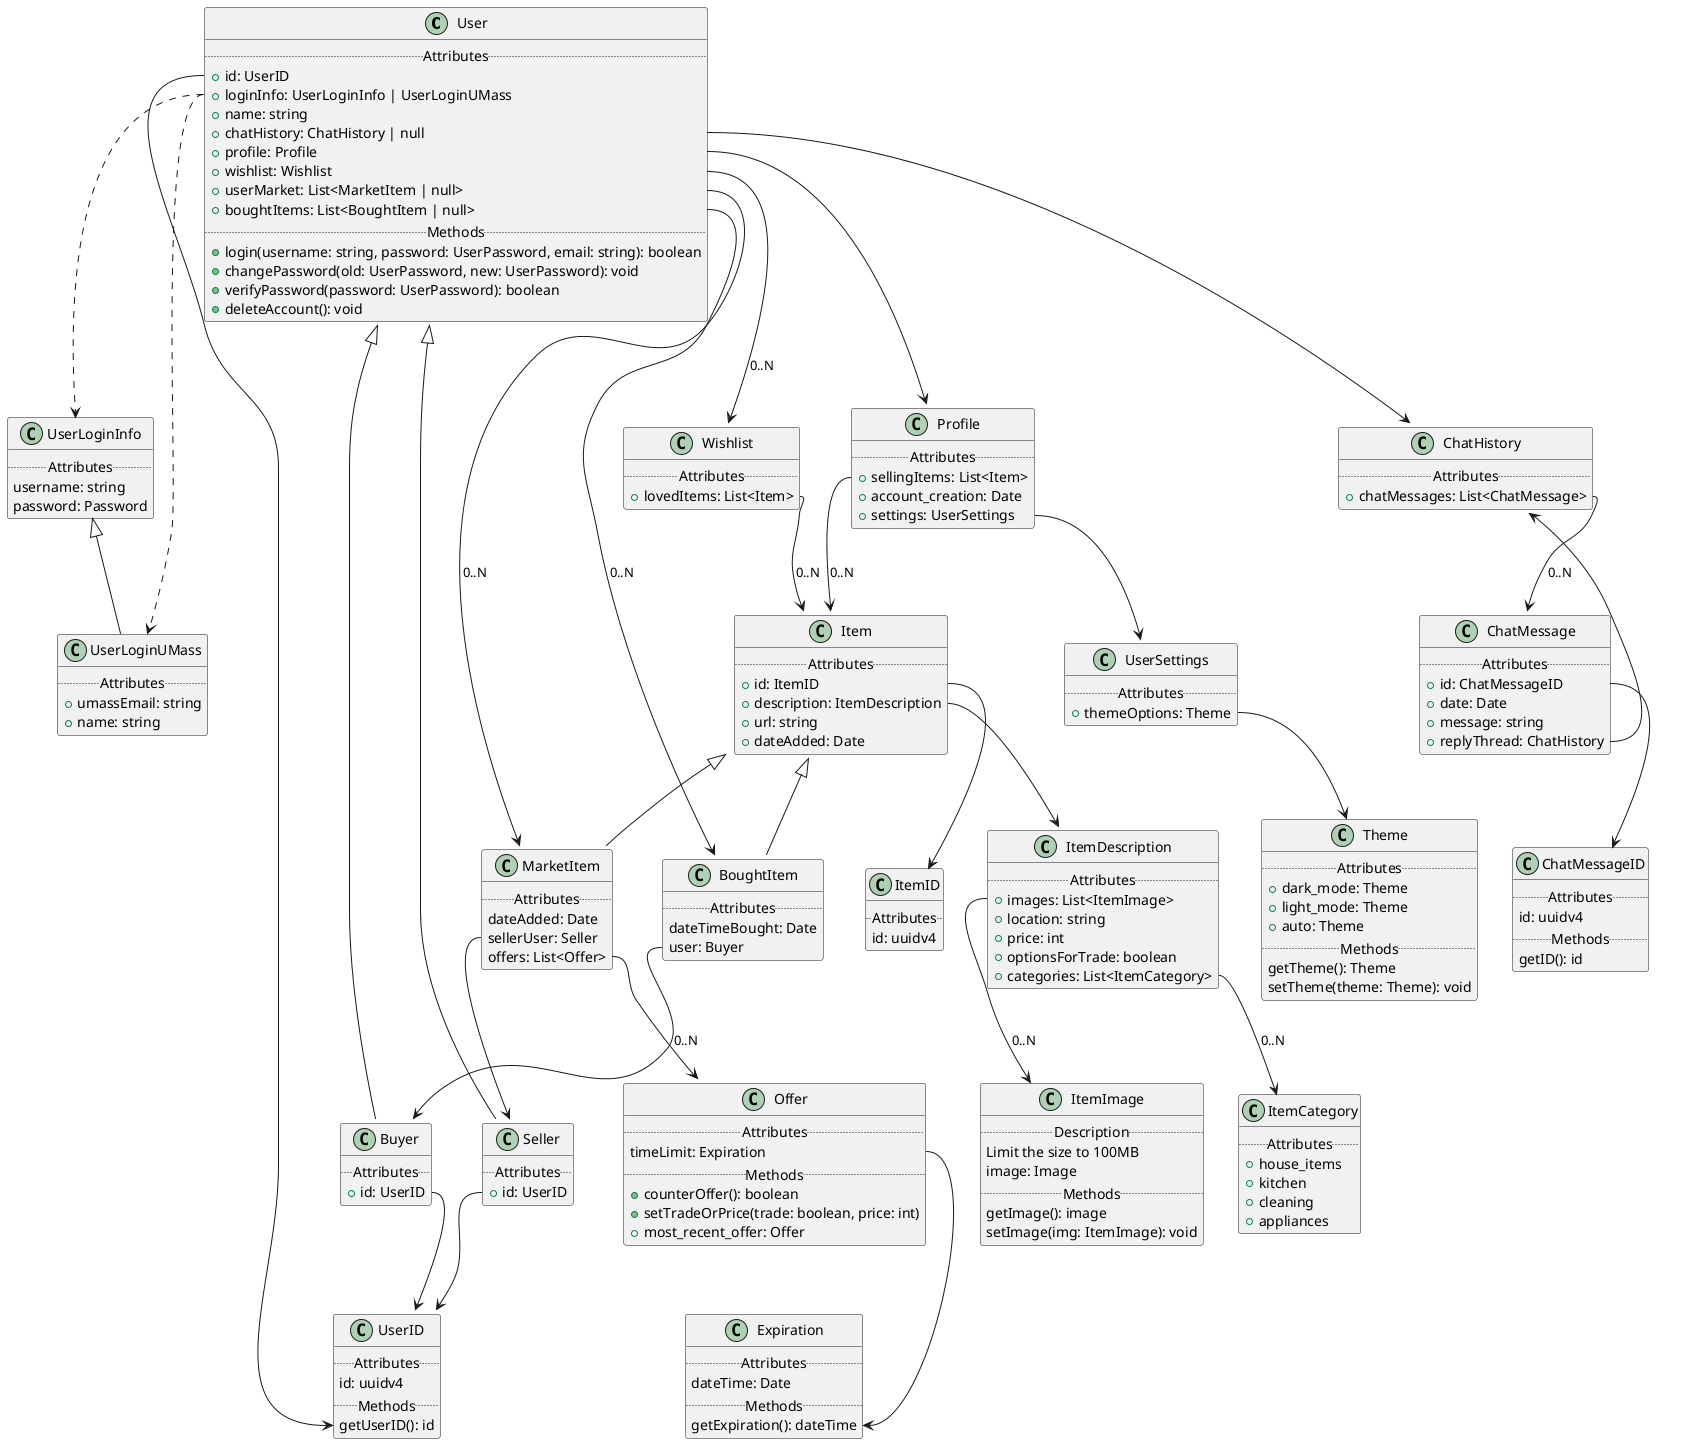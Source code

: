 /"Install PlantUML extension in VSCode for this"/

@startuml "Student Marketplace"

set separator none

class User {
  .. Attributes ..
  + id: UserID
  + loginInfo: UserLoginInfo | UserLoginUMass
  + name: string
  + chatHistory: ChatHistory | null
  + profile: Profile
  + wishlist: Wishlist
  + userMarket: List<MarketItem | null>
  + boughtItems: List<BoughtItem | null>
  .. Methods ..
  + login(username: string, password: UserPassword, email: string): boolean
  + changePassword(old: UserPassword, new: UserPassword): void
  + verifyPassword(password: UserPassword): boolean
  + deleteAccount(): void
}

class UserLoginInfo {
  .. Attributes ..
  username: string
  password: Password
}

class UserLoginUMass extends UserLoginInfo {
  .. Attributes ..
  + umassEmail: string
  + name: string
}

class UserID {
  .. Attributes ..
  id: uuidv4
  .. Methods ..
  getUserID(): id
}

class Buyer extends User {
  .. Attributes ..
  + id: UserID
}


class Seller extends User {
  .. Attributes ..
  + id: UserID
}



class Item {
  .. Attributes ..
  + id: ItemID
  + description: ItemDescription
  + url: string
  + dateAdded: Date
}

class MarketItem extends Item{
  .. Attributes ..
  dateAdded: Date
  sellerUser: Seller
  offers: List<Offer>
}

class BoughtItem extends Item {
  .. Attributes ..
  dateTimeBought: Date
  user: Buyer
}


class ItemID{
  .. Attributes ..
  id: uuidv4
}


class Wishlist {
  .. Attributes ..
  + lovedItems: List<Item>
}


class ItemDescription {
  .. Attributes ..
  + images: List<ItemImage>
  + location: string
  + price: int
  + optionsForTrade: boolean
  + categories: List<ItemCategory>
}


class ItemImage{
  .. Description ..
  Limit the size to 100MB
  image: Image
  .. Methods ..
  getImage(): image
  setImage(img: ItemImage): void
}


class ItemCategory {
  .. Attributes ..
  + house_items
  + kitchen
  + cleaning
  + appliances
}

class Profile {
  .. Attributes ..
  + sellingItems: List<Item>
  + account_creation: Date
  + settings: UserSettings
}


class ChatHistory {
  .. Attributes ..
  + chatMessages: List<ChatMessage>
}

class ChatMessage {
  .. Attributes ..
  + id: ChatMessageID
  + date: Date
  + message: string
  + replyThread: ChatHistory
}


class ChatMessageID {
  .. Attributes ..
  id: uuidv4
  .. Methods ..
  getID(): id
}


class UserSettings {
  .. Attributes ..
  + themeOptions: Theme
}


class Theme {
  .. Attributes ..
  + dark_mode: Theme
  + light_mode: Theme
  + auto: Theme
  .. Methods ..
  getTheme(): Theme
  setTheme(theme: Theme): void
}

class Offer {
  .. Attributes ..
  timeLimit: Expiration
  .. Methods ..
  + counterOffer(): boolean
  + setTradeOrPrice(trade: boolean, price: int)
  + most_recent_offer: Offer
}


class Expiration{
  .. Attributes ..
  dateTime: Date
  .. Methods ..
  getExpiration(): dateTime
}


User::id --> UserID::getUserID
User::loginInfo ..> UserLoginInfo
User::loginInfo ..> UserLoginUMass
User::chatHistory --> ChatHistory
User::userMarket --> MarketItem: "0..N"
User::wishlist --> Wishlist: "0..N"
User::boughtItems --> BoughtItem: "0..N"
User::profile --> Profile

Buyer::id --> UserID
Seller::id --> UserID

MarketItem::sellerUser --> Seller
MarketItem::offers --> Offer: "0..N"

BoughtItem::user --> Buyer

Item::id --> ItemID
Item::description --> ItemDescription

Wishlist::lovedItems --> Item: "0..N"

ItemDescription::images --> ItemImage: "0..N"
ItemDescription::categories --> ItemCategory: "0..N"

Profile::sellingItems --> Item: "0..N"
Profile::settings --> UserSettings

ChatMessage::id --> ChatMessageID
ChatMessage::replyThread --> ChatHistory

ChatHistory::chatMessages --> ChatMessage: "0..N"

UserSettings::themeOptions --> Theme

Offer::timeLimit --> Expiration::getExpiration

@enduml
